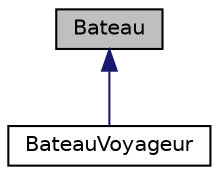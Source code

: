 digraph "Bateau"
{
  edge [fontname="Helvetica",fontsize="10",labelfontname="Helvetica",labelfontsize="10"];
  node [fontname="Helvetica",fontsize="10",shape=record];
  Node1 [label="Bateau",height=0.2,width=0.4,color="black", fillcolor="grey75", style="filled" fontcolor="black"];
  Node1 -> Node2 [dir="back",color="midnightblue",fontsize="10",style="solid",fontname="Helvetica"];
  Node2 [label="BateauVoyageur",height=0.2,width=0.4,color="black", fillcolor="white", style="filled",URL="$class_bateau_voyageur.html",tooltip="Représente un BateauVoyageur dans la base de données."];
}
